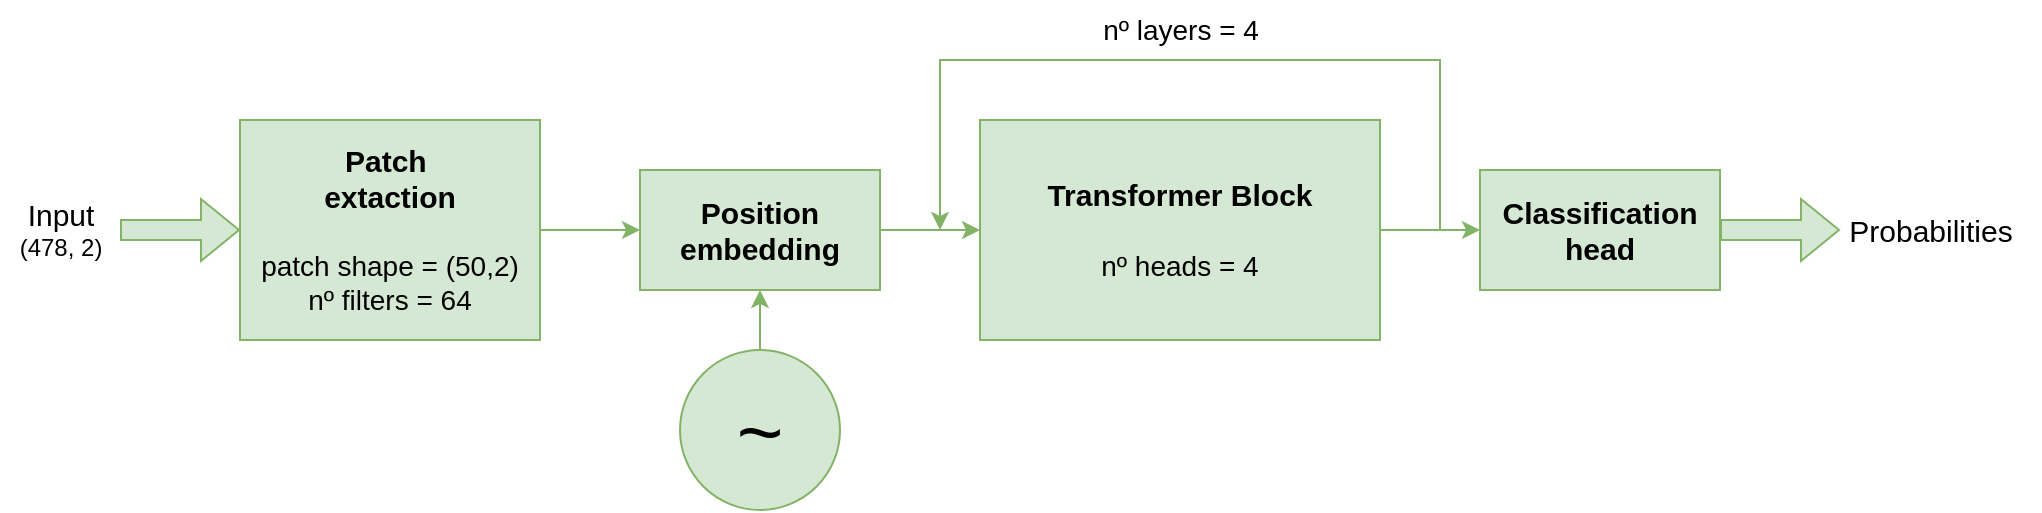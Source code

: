 <mxfile version="24.7.7">
  <diagram name="Página-1" id="EY0DNyiROPhQCeFMEm_V">
    <mxGraphModel dx="1598" dy="581" grid="1" gridSize="10" guides="1" tooltips="1" connect="1" arrows="1" fold="1" page="1" pageScale="1" pageWidth="827" pageHeight="1169" math="0" shadow="0">
      <root>
        <mxCell id="0" />
        <mxCell id="1" parent="0" />
        <mxCell id="5iuxb7gDlxlJrHCA9h2w-12" style="edgeStyle=orthogonalEdgeStyle;rounded=0;orthogonalLoop=1;jettySize=auto;html=1;entryX=0;entryY=0.5;entryDx=0;entryDy=0;fillColor=#d5e8d4;strokeColor=#82b366;" edge="1" parent="1" source="5iuxb7gDlxlJrHCA9h2w-1" target="5iuxb7gDlxlJrHCA9h2w-3">
          <mxGeometry relative="1" as="geometry" />
        </mxCell>
        <mxCell id="5iuxb7gDlxlJrHCA9h2w-1" value="&lt;font style=&quot;font-size: 15px;&quot;&gt;&lt;b style=&quot;&quot;&gt;Patch&amp;nbsp;&lt;/b&gt;&lt;/font&gt;&lt;div style=&quot;font-size: 15px;&quot;&gt;&lt;font style=&quot;font-size: 15px;&quot;&gt;&lt;b style=&quot;&quot;&gt;extaction&lt;/b&gt;&lt;/font&gt;&lt;/div&gt;&lt;div style=&quot;font-size: 14px;&quot;&gt;&lt;font style=&quot;font-size: 14px;&quot;&gt;&lt;br&gt;&lt;/font&gt;&lt;/div&gt;&lt;div style=&quot;font-size: 14px;&quot;&gt;&lt;font style=&quot;font-size: 14px;&quot;&gt;patch shape = (50,2)&lt;/font&gt;&lt;/div&gt;&lt;div style=&quot;font-size: 14px;&quot;&gt;&lt;font style=&quot;font-size: 14px;&quot;&gt;nº filters = 64&lt;/font&gt;&lt;/div&gt;" style="rounded=0;whiteSpace=wrap;html=1;fillColor=#d5e8d4;strokeColor=#82b366;" vertex="1" parent="1">
          <mxGeometry x="80" y="240" width="150" height="110" as="geometry" />
        </mxCell>
        <mxCell id="5iuxb7gDlxlJrHCA9h2w-4" style="edgeStyle=orthogonalEdgeStyle;rounded=0;orthogonalLoop=1;jettySize=auto;html=1;entryX=0.5;entryY=1;entryDx=0;entryDy=0;fillColor=#d5e8d4;strokeColor=#82b366;" edge="1" parent="1" source="5iuxb7gDlxlJrHCA9h2w-2" target="5iuxb7gDlxlJrHCA9h2w-3">
          <mxGeometry relative="1" as="geometry" />
        </mxCell>
        <mxCell id="5iuxb7gDlxlJrHCA9h2w-2" value="&lt;font style=&quot;font-size: 40px;&quot;&gt;~&lt;/font&gt;" style="ellipse;whiteSpace=wrap;html=1;aspect=fixed;fillColor=#d5e8d4;strokeColor=#82b366;" vertex="1" parent="1">
          <mxGeometry x="300" y="355" width="80" height="80" as="geometry" />
        </mxCell>
        <mxCell id="5iuxb7gDlxlJrHCA9h2w-9" style="edgeStyle=orthogonalEdgeStyle;rounded=0;orthogonalLoop=1;jettySize=auto;html=1;entryX=0;entryY=0.5;entryDx=0;entryDy=0;fillColor=#d5e8d4;strokeColor=#82b366;" edge="1" parent="1" source="5iuxb7gDlxlJrHCA9h2w-3" target="5iuxb7gDlxlJrHCA9h2w-6">
          <mxGeometry relative="1" as="geometry" />
        </mxCell>
        <mxCell id="5iuxb7gDlxlJrHCA9h2w-3" value="&lt;font size=&quot;1&quot; style=&quot;&quot;&gt;&lt;b style=&quot;font-size: 15px;&quot;&gt;Position embedding&lt;/b&gt;&lt;/font&gt;" style="rounded=0;whiteSpace=wrap;html=1;fillColor=#d5e8d4;strokeColor=#82b366;" vertex="1" parent="1">
          <mxGeometry x="280" y="265" width="120" height="60" as="geometry" />
        </mxCell>
        <mxCell id="5iuxb7gDlxlJrHCA9h2w-11" style="edgeStyle=orthogonalEdgeStyle;rounded=0;orthogonalLoop=1;jettySize=auto;html=1;fillColor=#d5e8d4;strokeColor=#82b366;" edge="1" parent="1" source="5iuxb7gDlxlJrHCA9h2w-6">
          <mxGeometry relative="1" as="geometry">
            <mxPoint x="430" y="295" as="targetPoint" />
            <Array as="points">
              <mxPoint x="680" y="295" />
              <mxPoint x="680" y="210" />
              <mxPoint x="430" y="210" />
            </Array>
          </mxGeometry>
        </mxCell>
        <mxCell id="5iuxb7gDlxlJrHCA9h2w-14" style="edgeStyle=orthogonalEdgeStyle;rounded=0;orthogonalLoop=1;jettySize=auto;html=1;entryX=0;entryY=0.5;entryDx=0;entryDy=0;fillColor=#d5e8d4;strokeColor=#82b366;" edge="1" parent="1" source="5iuxb7gDlxlJrHCA9h2w-6" target="5iuxb7gDlxlJrHCA9h2w-13">
          <mxGeometry relative="1" as="geometry" />
        </mxCell>
        <mxCell id="5iuxb7gDlxlJrHCA9h2w-6" value="&lt;font style=&quot;font-size: 15px;&quot;&gt;&lt;b&gt;Transformer Block&lt;/b&gt;&lt;/font&gt;&lt;div&gt;&lt;font style=&quot;font-size: 15px;&quot;&gt;&lt;b&gt;&lt;br&gt;&lt;/b&gt;&lt;/font&gt;&lt;/div&gt;&lt;div&gt;&lt;span style=&quot;font-size: 14px;&quot;&gt;nº heads = 4&lt;/span&gt;&lt;/div&gt;" style="rounded=0;whiteSpace=wrap;html=1;fillColor=#d5e8d4;strokeColor=#82b366;" vertex="1" parent="1">
          <mxGeometry x="450" y="240" width="200" height="110" as="geometry" />
        </mxCell>
        <mxCell id="5iuxb7gDlxlJrHCA9h2w-8" value="&lt;font style=&quot;font-size: 14px;&quot;&gt;nº layers = 4&lt;/font&gt;" style="text;html=1;align=center;verticalAlign=middle;resizable=0;points=[];autosize=1;" vertex="1" parent="1">
          <mxGeometry x="500" y="180" width="100" height="30" as="geometry" />
        </mxCell>
        <mxCell id="5iuxb7gDlxlJrHCA9h2w-13" value="&lt;font style=&quot;font-size: 15px;&quot;&gt;&lt;b&gt;Classification head&lt;/b&gt;&lt;/font&gt;" style="rounded=0;whiteSpace=wrap;html=1;fillColor=#d5e8d4;strokeColor=#82b366;" vertex="1" parent="1">
          <mxGeometry x="700" y="265" width="120" height="60" as="geometry" />
        </mxCell>
        <mxCell id="5iuxb7gDlxlJrHCA9h2w-16" value="" style="shape=flexArrow;endArrow=classic;html=1;rounded=0;exitX=1;exitY=0.5;exitDx=0;exitDy=0;fillColor=#d5e8d4;strokeColor=#82b366;" edge="1" parent="1" source="5iuxb7gDlxlJrHCA9h2w-13">
          <mxGeometry width="50" height="50" relative="1" as="geometry">
            <mxPoint x="760" y="340" as="sourcePoint" />
            <mxPoint x="880" y="295" as="targetPoint" />
          </mxGeometry>
        </mxCell>
        <mxCell id="5iuxb7gDlxlJrHCA9h2w-17" value="&lt;font style=&quot;font-size: 15px;&quot;&gt;Probabilities&lt;/font&gt;" style="text;html=1;align=center;verticalAlign=middle;resizable=0;points=[];autosize=1;" vertex="1" parent="1">
          <mxGeometry x="870" y="280" width="110" height="30" as="geometry" />
        </mxCell>
        <mxCell id="5iuxb7gDlxlJrHCA9h2w-18" value="" style="shape=flexArrow;endArrow=classic;html=1;rounded=0;entryX=0;entryY=0.5;entryDx=0;entryDy=0;fillColor=#d5e8d4;strokeColor=#82b366;" edge="1" parent="1" target="5iuxb7gDlxlJrHCA9h2w-1">
          <mxGeometry width="50" height="50" relative="1" as="geometry">
            <mxPoint x="20" y="295" as="sourcePoint" />
            <mxPoint x="350" y="350" as="targetPoint" />
          </mxGeometry>
        </mxCell>
        <mxCell id="5iuxb7gDlxlJrHCA9h2w-19" value="&lt;font style=&quot;font-size: 15px;&quot;&gt;Input&lt;/font&gt;&lt;div&gt;(478, 2)&lt;/div&gt;" style="text;html=1;align=center;verticalAlign=middle;resizable=0;points=[];autosize=1;strokeColor=none;fillColor=none;" vertex="1" parent="1">
          <mxGeometry x="-40" y="270" width="60" height="50" as="geometry" />
        </mxCell>
      </root>
    </mxGraphModel>
  </diagram>
</mxfile>
